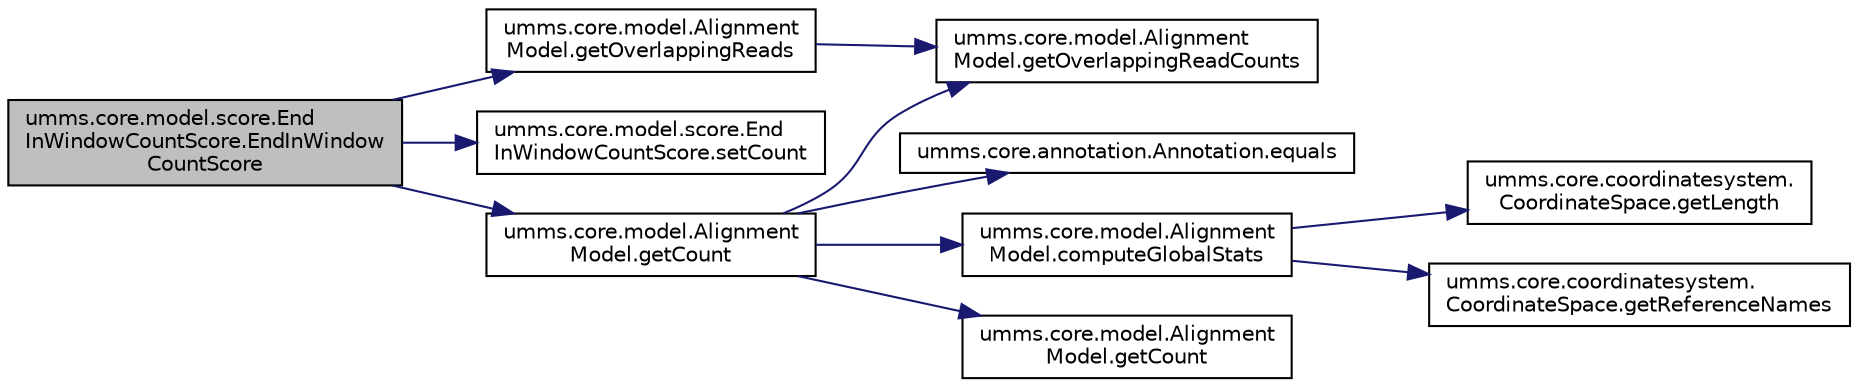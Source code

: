 digraph "umms.core.model.score.EndInWindowCountScore.EndInWindowCountScore"
{
  edge [fontname="Helvetica",fontsize="10",labelfontname="Helvetica",labelfontsize="10"];
  node [fontname="Helvetica",fontsize="10",shape=record];
  rankdir="LR";
  Node1 [label="umms.core.model.score.End\lInWindowCountScore.EndInWindow\lCountScore",height=0.2,width=0.4,color="black", fillcolor="grey75", style="filled" fontcolor="black"];
  Node1 -> Node2 [color="midnightblue",fontsize="10",style="solid",fontname="Helvetica"];
  Node2 [label="umms.core.model.Alignment\lModel.getOverlappingReads",height=0.2,width=0.4,color="black", fillcolor="white", style="filled",URL="$classumms_1_1core_1_1model_1_1_alignment_model.html#af05b3d980c6e5c0bc831d5c4872748f8"];
  Node2 -> Node3 [color="midnightblue",fontsize="10",style="solid",fontname="Helvetica"];
  Node3 [label="umms.core.model.Alignment\lModel.getOverlappingReadCounts",height=0.2,width=0.4,color="black", fillcolor="white", style="filled",URL="$classumms_1_1core_1_1model_1_1_alignment_model.html#a499fbcef653f843914b3c053fd5d2aa5"];
  Node1 -> Node4 [color="midnightblue",fontsize="10",style="solid",fontname="Helvetica"];
  Node4 [label="umms.core.model.score.End\lInWindowCountScore.setCount",height=0.2,width=0.4,color="black", fillcolor="white", style="filled",URL="$classumms_1_1core_1_1model_1_1score_1_1_end_in_window_count_score.html#a2aa0769ad6490f25b6daffbe413f99d8"];
  Node1 -> Node5 [color="midnightblue",fontsize="10",style="solid",fontname="Helvetica"];
  Node5 [label="umms.core.model.Alignment\lModel.getCount",height=0.2,width=0.4,color="black", fillcolor="white", style="filled",URL="$classumms_1_1core_1_1model_1_1_alignment_model.html#a928a086e1ce54468cf0fd582e32f404d"];
  Node5 -> Node6 [color="midnightblue",fontsize="10",style="solid",fontname="Helvetica"];
  Node6 [label="umms.core.annotation.Annotation.equals",height=0.2,width=0.4,color="black", fillcolor="white", style="filled",URL="$interfaceumms_1_1core_1_1annotation_1_1_annotation.html#a0515e1f20b4e9e913b4f7f329a6c11ad"];
  Node5 -> Node7 [color="midnightblue",fontsize="10",style="solid",fontname="Helvetica"];
  Node7 [label="umms.core.model.Alignment\lModel.computeGlobalStats",height=0.2,width=0.4,color="black", fillcolor="white", style="filled",URL="$classumms_1_1core_1_1model_1_1_alignment_model.html#ae1bdf3b93c959ea459a07c8b781913c9"];
  Node7 -> Node8 [color="midnightblue",fontsize="10",style="solid",fontname="Helvetica"];
  Node8 [label="umms.core.coordinatesystem.\lCoordinateSpace.getLength",height=0.2,width=0.4,color="black", fillcolor="white", style="filled",URL="$interfaceumms_1_1core_1_1coordinatesystem_1_1_coordinate_space.html#a5a1a16d1a6043ea09efe1084b5a9c84c"];
  Node7 -> Node9 [color="midnightblue",fontsize="10",style="solid",fontname="Helvetica"];
  Node9 [label="umms.core.coordinatesystem.\lCoordinateSpace.getReferenceNames",height=0.2,width=0.4,color="black", fillcolor="white", style="filled",URL="$interfaceumms_1_1core_1_1coordinatesystem_1_1_coordinate_space.html#ac00dc2e5986d067615d65301bc93a63b"];
  Node5 -> Node3 [color="midnightblue",fontsize="10",style="solid",fontname="Helvetica"];
  Node5 -> Node10 [color="midnightblue",fontsize="10",style="solid",fontname="Helvetica"];
  Node10 [label="umms.core.model.Alignment\lModel.getCount",height=0.2,width=0.4,color="black", fillcolor="white", style="filled",URL="$classumms_1_1core_1_1model_1_1_alignment_model.html#aee0c8cba4987e611a68418854a3c903a"];
}
